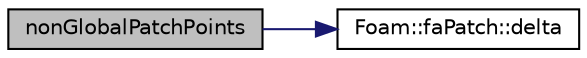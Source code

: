 digraph "nonGlobalPatchPoints"
{
  bgcolor="transparent";
  edge [fontname="Helvetica",fontsize="10",labelfontname="Helvetica",labelfontsize="10"];
  node [fontname="Helvetica",fontsize="10",shape=record];
  rankdir="LR";
  Node1 [label="nonGlobalPatchPoints",height=0.2,width=0.4,color="black", fillcolor="grey75", style="filled" fontcolor="black"];
  Node1 -> Node2 [color="midnightblue",fontsize="10",style="solid",fontname="Helvetica"];
  Node2 [label="Foam::faPatch::delta",height=0.2,width=0.4,color="black",URL="$classFoam_1_1faPatch.html#a7a789bc5f9f58b359455dee1b4f85950",tooltip="Return cell-centre to face-centre vector. "];
}
